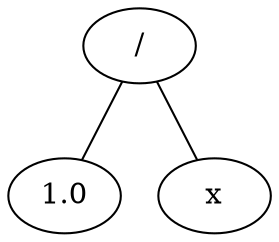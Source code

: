 graph tree {
    "2" [label="/"];
    "0" [label="1.0"];
    "1" [label="x"];
    "2" -- "0";
    "2" -- "1";
}

